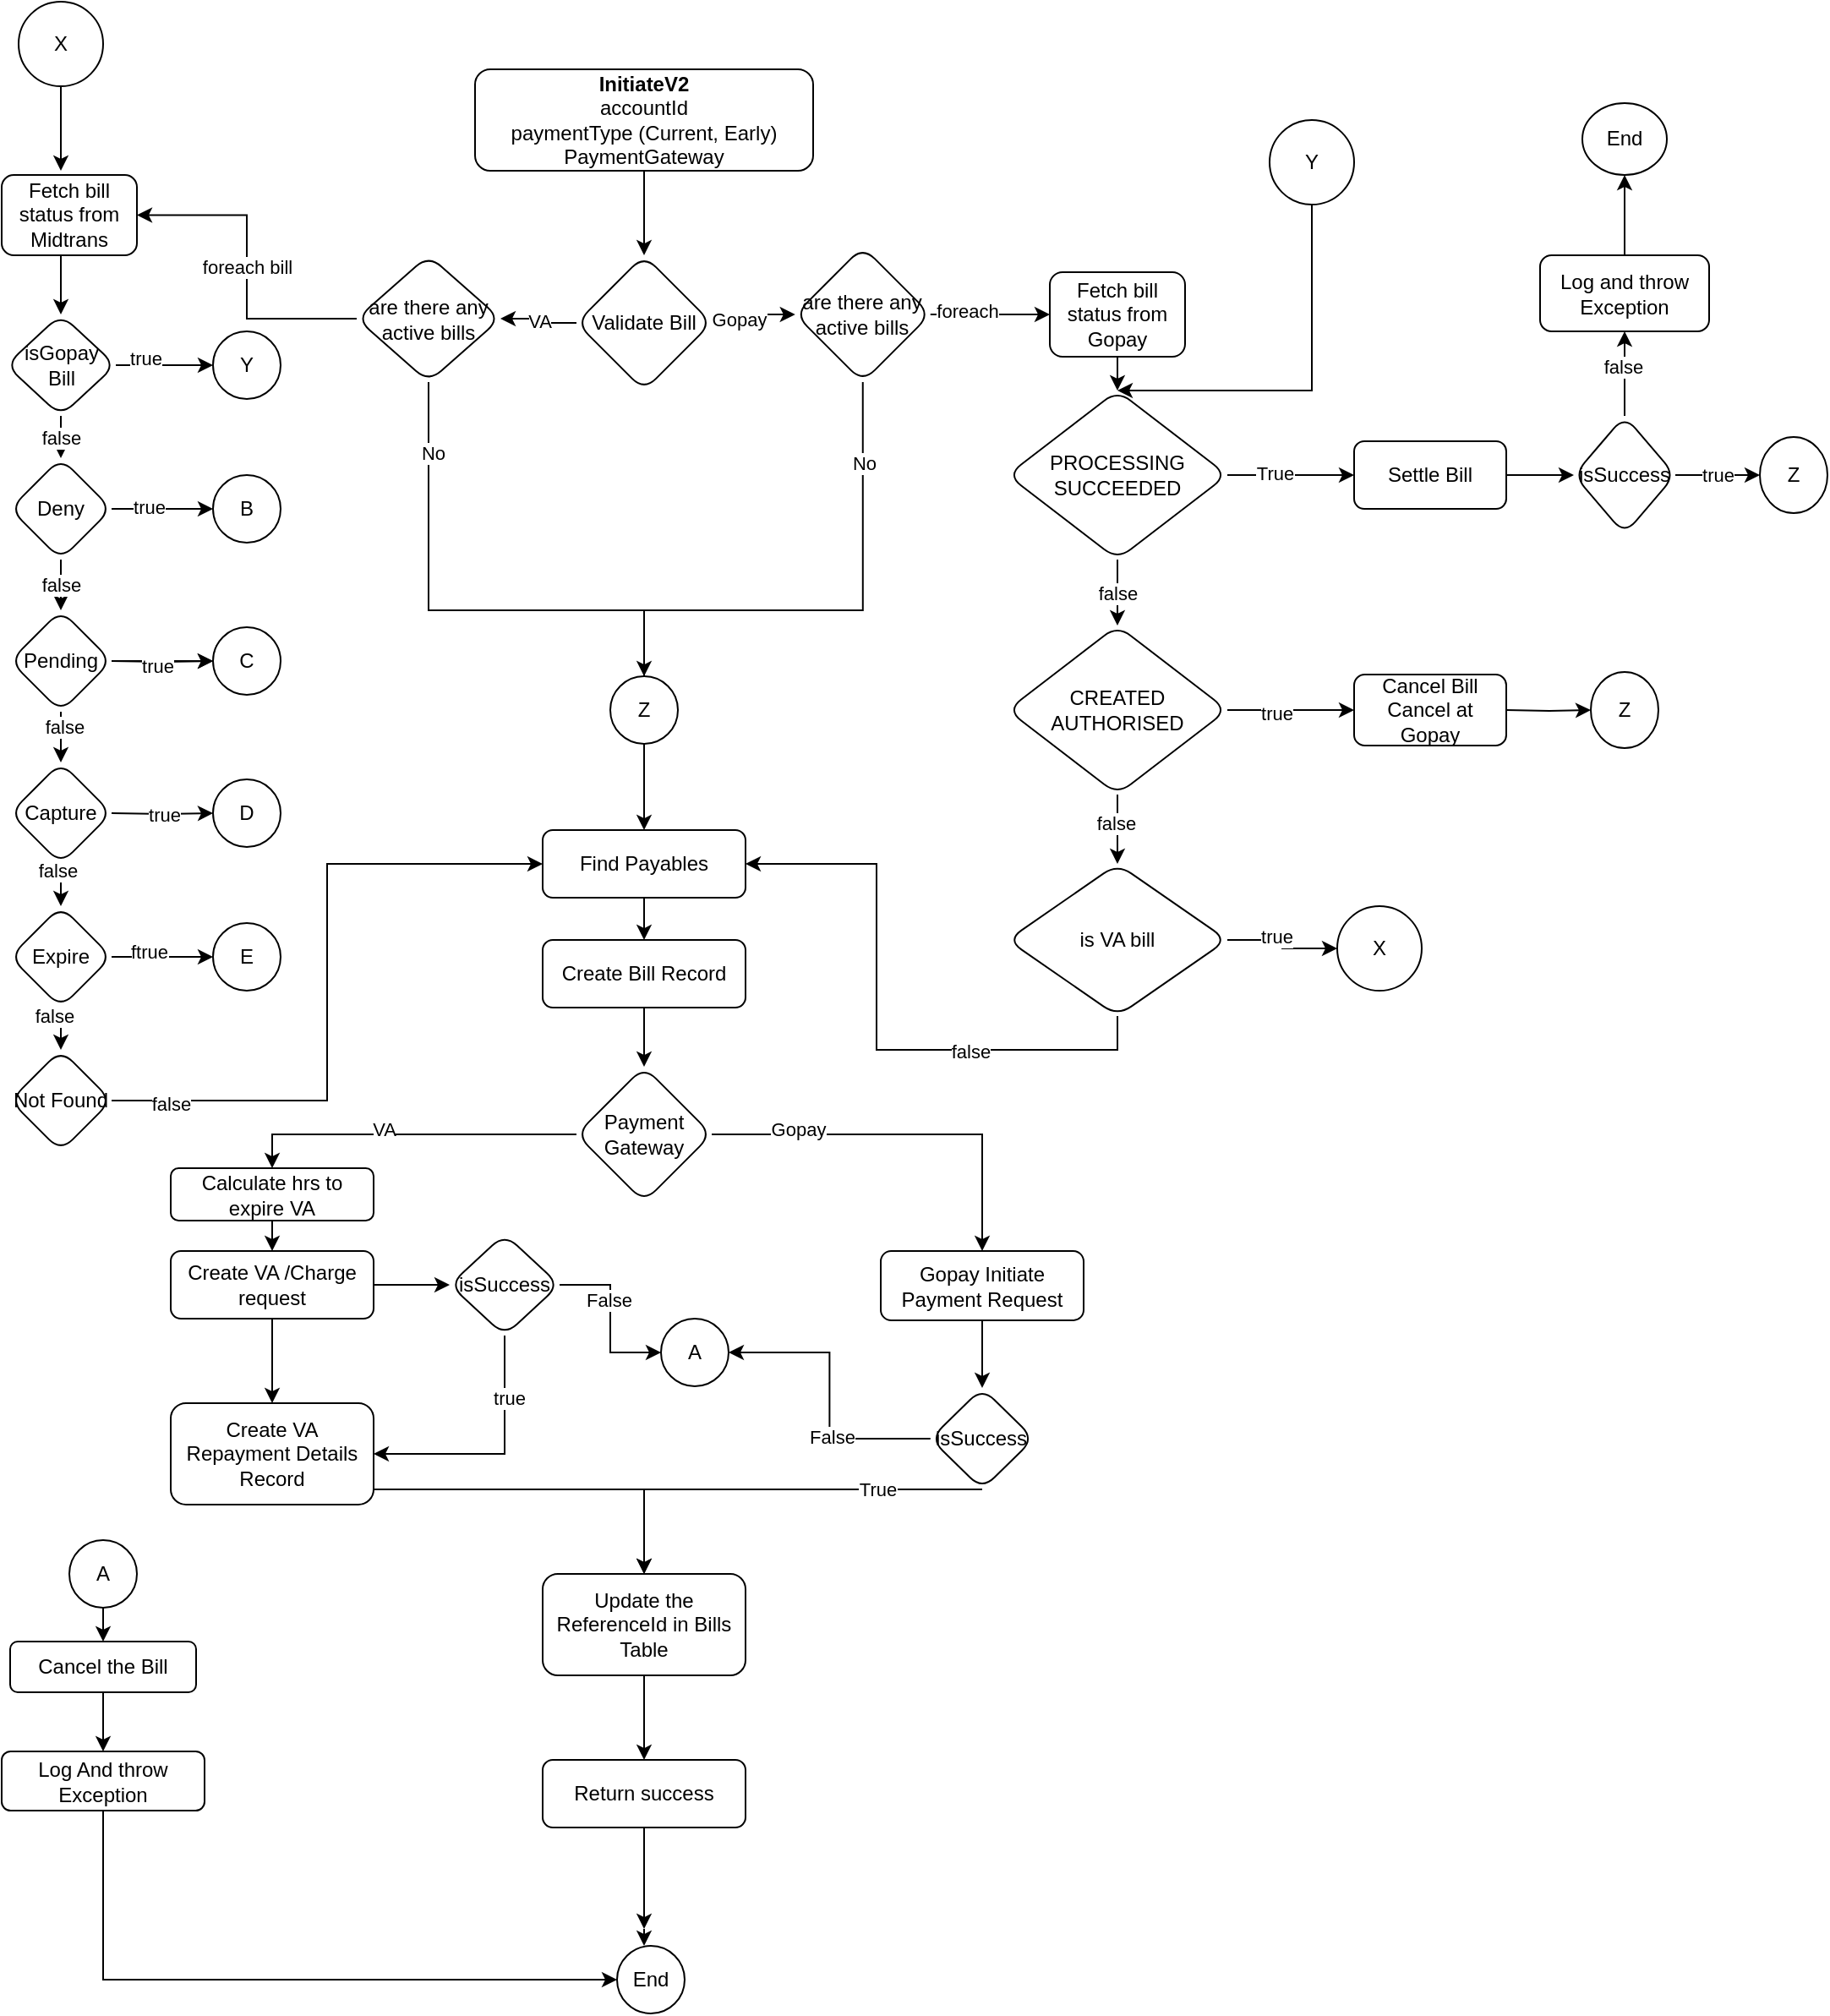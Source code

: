 <mxfile version="13.7.3" type="github">
  <diagram id="C5RBs43oDa-KdzZeNtuy" name="Page-1">
    <mxGraphModel dx="1298" dy="669" grid="1" gridSize="10" guides="1" tooltips="1" connect="1" arrows="1" fold="1" page="1" pageScale="1" pageWidth="827" pageHeight="1169" math="0" shadow="0">
      <root>
        <mxCell id="WIyWlLk6GJQsqaUBKTNV-0" />
        <mxCell id="WIyWlLk6GJQsqaUBKTNV-1" parent="WIyWlLk6GJQsqaUBKTNV-0" />
        <mxCell id="QeTMNxzh0xOTBO19bwK3-41" value="" style="edgeStyle=orthogonalEdgeStyle;rounded=0;orthogonalLoop=1;jettySize=auto;html=1;" edge="1" parent="WIyWlLk6GJQsqaUBKTNV-1" source="WIyWlLk6GJQsqaUBKTNV-3" target="QeTMNxzh0xOTBO19bwK3-40">
          <mxGeometry relative="1" as="geometry" />
        </mxCell>
        <mxCell id="WIyWlLk6GJQsqaUBKTNV-3" value="&lt;b&gt;InitiateV2&lt;/b&gt;&lt;br&gt;accountId&lt;br&gt;paymentType (Current, Early)&lt;br&gt;PaymentGateway" style="rounded=1;whiteSpace=wrap;html=1;fontSize=12;glass=0;strokeWidth=1;shadow=0;" parent="WIyWlLk6GJQsqaUBKTNV-1" vertex="1">
          <mxGeometry x="330" y="60" width="200" height="60" as="geometry" />
        </mxCell>
        <mxCell id="QeTMNxzh0xOTBO19bwK3-6" value="" style="edgeStyle=orthogonalEdgeStyle;rounded=0;orthogonalLoop=1;jettySize=auto;html=1;" edge="1" parent="WIyWlLk6GJQsqaUBKTNV-1" source="WIyWlLk6GJQsqaUBKTNV-11" target="QeTMNxzh0xOTBO19bwK3-5">
          <mxGeometry relative="1" as="geometry" />
        </mxCell>
        <mxCell id="WIyWlLk6GJQsqaUBKTNV-11" value="Find Payables" style="rounded=1;whiteSpace=wrap;html=1;fontSize=12;glass=0;strokeWidth=1;shadow=0;" parent="WIyWlLk6GJQsqaUBKTNV-1" vertex="1">
          <mxGeometry x="370" y="510" width="120" height="40" as="geometry" />
        </mxCell>
        <mxCell id="QeTMNxzh0xOTBO19bwK3-53" value="" style="edgeStyle=orthogonalEdgeStyle;rounded=0;orthogonalLoop=1;jettySize=auto;html=1;" edge="1" parent="WIyWlLk6GJQsqaUBKTNV-1" source="QeTMNxzh0xOTBO19bwK3-5" target="QeTMNxzh0xOTBO19bwK3-52">
          <mxGeometry relative="1" as="geometry" />
        </mxCell>
        <mxCell id="QeTMNxzh0xOTBO19bwK3-5" value="Create Bill Record" style="whiteSpace=wrap;html=1;rounded=1;shadow=0;strokeWidth=1;glass=0;" vertex="1" parent="WIyWlLk6GJQsqaUBKTNV-1">
          <mxGeometry x="370" y="575" width="120" height="40" as="geometry" />
        </mxCell>
        <mxCell id="QeTMNxzh0xOTBO19bwK3-51" style="edgeStyle=orthogonalEdgeStyle;rounded=0;orthogonalLoop=1;jettySize=auto;html=1;exitX=0.5;exitY=1;exitDx=0;exitDy=0;entryX=0.5;entryY=0;entryDx=0;entryDy=0;" edge="1" parent="WIyWlLk6GJQsqaUBKTNV-1" source="QeTMNxzh0xOTBO19bwK3-11" target="WIyWlLk6GJQsqaUBKTNV-11" treatAsSingle="0">
          <mxGeometry relative="1" as="geometry">
            <Array as="points">
              <mxPoint x="559" y="380" />
              <mxPoint x="430" y="380" />
            </Array>
          </mxGeometry>
        </mxCell>
        <mxCell id="QeTMNxzh0xOTBO19bwK3-141" value="No" style="edgeLabel;html=1;align=center;verticalAlign=middle;resizable=0;points=[];" vertex="1" connectable="0" parent="QeTMNxzh0xOTBO19bwK3-51">
          <mxGeometry x="-0.759" relative="1" as="geometry">
            <mxPoint as="offset" />
          </mxGeometry>
        </mxCell>
        <mxCell id="QeTMNxzh0xOTBO19bwK3-144" style="edgeStyle=orthogonalEdgeStyle;rounded=0;orthogonalLoop=1;jettySize=auto;html=1;exitX=1;exitY=0.5;exitDx=0;exitDy=0;entryX=0;entryY=0.5;entryDx=0;entryDy=0;" edge="1" parent="WIyWlLk6GJQsqaUBKTNV-1" source="QeTMNxzh0xOTBO19bwK3-11" target="QeTMNxzh0xOTBO19bwK3-142" treatAsSingle="0">
          <mxGeometry relative="1" as="geometry" />
        </mxCell>
        <mxCell id="QeTMNxzh0xOTBO19bwK3-187" value="foreach" style="edgeLabel;html=1;align=center;verticalAlign=middle;resizable=0;points=[];" vertex="1" connectable="0" parent="QeTMNxzh0xOTBO19bwK3-144">
          <mxGeometry x="-0.388" y="2" relative="1" as="geometry">
            <mxPoint as="offset" />
          </mxGeometry>
        </mxCell>
        <mxCell id="QeTMNxzh0xOTBO19bwK3-11" value="are there any active bills" style="rhombus;whiteSpace=wrap;html=1;rounded=1;shadow=0;strokeWidth=1;glass=0;" vertex="1" parent="WIyWlLk6GJQsqaUBKTNV-1">
          <mxGeometry x="519.38" y="165" width="80" height="80" as="geometry" />
        </mxCell>
        <mxCell id="QeTMNxzh0xOTBO19bwK3-19" value="" style="edgeStyle=orthogonalEdgeStyle;rounded=0;orthogonalLoop=1;jettySize=auto;html=1;" edge="1" parent="WIyWlLk6GJQsqaUBKTNV-1" source="QeTMNxzh0xOTBO19bwK3-16" target="QeTMNxzh0xOTBO19bwK3-18">
          <mxGeometry relative="1" as="geometry" />
        </mxCell>
        <mxCell id="QeTMNxzh0xOTBO19bwK3-29" value="" style="edgeStyle=orthogonalEdgeStyle;rounded=0;orthogonalLoop=1;jettySize=auto;html=1;" edge="1" parent="WIyWlLk6GJQsqaUBKTNV-1" source="QeTMNxzh0xOTBO19bwK3-16" target="QeTMNxzh0xOTBO19bwK3-28">
          <mxGeometry relative="1" as="geometry" />
        </mxCell>
        <mxCell id="QeTMNxzh0xOTBO19bwK3-16" value="Create VA /Charge request" style="whiteSpace=wrap;html=1;rounded=1;shadow=0;strokeWidth=1;glass=0;" vertex="1" parent="WIyWlLk6GJQsqaUBKTNV-1">
          <mxGeometry x="150" y="759" width="120" height="40" as="geometry" />
        </mxCell>
        <mxCell id="QeTMNxzh0xOTBO19bwK3-64" style="edgeStyle=orthogonalEdgeStyle;rounded=0;orthogonalLoop=1;jettySize=auto;html=1;exitX=1;exitY=0.75;exitDx=0;exitDy=0;entryX=0.5;entryY=0;entryDx=0;entryDy=0;" edge="1" parent="WIyWlLk6GJQsqaUBKTNV-1" source="QeTMNxzh0xOTBO19bwK3-18" target="QeTMNxzh0xOTBO19bwK3-20">
          <mxGeometry relative="1" as="geometry">
            <Array as="points">
              <mxPoint x="270" y="900" />
              <mxPoint x="430" y="900" />
            </Array>
          </mxGeometry>
        </mxCell>
        <mxCell id="QeTMNxzh0xOTBO19bwK3-18" value="Create VA Repayment Details Record" style="whiteSpace=wrap;html=1;rounded=1;shadow=0;strokeWidth=1;glass=0;" vertex="1" parent="WIyWlLk6GJQsqaUBKTNV-1">
          <mxGeometry x="150" y="849" width="120" height="60" as="geometry" />
        </mxCell>
        <mxCell id="QeTMNxzh0xOTBO19bwK3-23" value="" style="edgeStyle=orthogonalEdgeStyle;rounded=0;orthogonalLoop=1;jettySize=auto;html=1;" edge="1" parent="WIyWlLk6GJQsqaUBKTNV-1" source="QeTMNxzh0xOTBO19bwK3-20" target="QeTMNxzh0xOTBO19bwK3-22">
          <mxGeometry relative="1" as="geometry" />
        </mxCell>
        <mxCell id="QeTMNxzh0xOTBO19bwK3-20" value="Update the &lt;br&gt;ReferenceId in Bills Table" style="whiteSpace=wrap;html=1;rounded=1;shadow=0;strokeWidth=1;glass=0;" vertex="1" parent="WIyWlLk6GJQsqaUBKTNV-1">
          <mxGeometry x="370" y="950" width="120" height="60" as="geometry" />
        </mxCell>
        <mxCell id="QeTMNxzh0xOTBO19bwK3-27" value="" style="edgeStyle=orthogonalEdgeStyle;rounded=0;orthogonalLoop=1;jettySize=auto;html=1;" edge="1" parent="WIyWlLk6GJQsqaUBKTNV-1" source="QeTMNxzh0xOTBO19bwK3-22">
          <mxGeometry relative="1" as="geometry">
            <mxPoint x="430" y="1160" as="targetPoint" />
          </mxGeometry>
        </mxCell>
        <mxCell id="QeTMNxzh0xOTBO19bwK3-22" value="Return success" style="whiteSpace=wrap;html=1;rounded=1;shadow=0;strokeWidth=1;glass=0;" vertex="1" parent="WIyWlLk6GJQsqaUBKTNV-1">
          <mxGeometry x="370" y="1060" width="120" height="40" as="geometry" />
        </mxCell>
        <mxCell id="QeTMNxzh0xOTBO19bwK3-37" style="edgeStyle=orthogonalEdgeStyle;rounded=0;orthogonalLoop=1;jettySize=auto;html=1;exitX=0.5;exitY=0;exitDx=0;exitDy=0;" edge="1" parent="WIyWlLk6GJQsqaUBKTNV-1">
          <mxGeometry relative="1" as="geometry">
            <mxPoint x="430" y="1170" as="targetPoint" />
            <mxPoint x="430" y="1160" as="sourcePoint" />
          </mxGeometry>
        </mxCell>
        <mxCell id="QeTMNxzh0xOTBO19bwK3-26" value="End" style="ellipse;whiteSpace=wrap;html=1;rounded=1;shadow=0;strokeWidth=1;glass=0;" vertex="1" parent="WIyWlLk6GJQsqaUBKTNV-1">
          <mxGeometry x="414" y="1170" width="40" height="40" as="geometry" />
        </mxCell>
        <mxCell id="QeTMNxzh0xOTBO19bwK3-31" style="edgeStyle=orthogonalEdgeStyle;rounded=0;orthogonalLoop=1;jettySize=auto;html=1;exitX=0.5;exitY=1;exitDx=0;exitDy=0;entryX=1;entryY=0.5;entryDx=0;entryDy=0;" edge="1" parent="WIyWlLk6GJQsqaUBKTNV-1" source="QeTMNxzh0xOTBO19bwK3-28" target="QeTMNxzh0xOTBO19bwK3-18" treatAsSingle="0">
          <mxGeometry relative="1" as="geometry" />
        </mxCell>
        <mxCell id="QeTMNxzh0xOTBO19bwK3-32" value="true" style="edgeLabel;html=1;align=center;verticalAlign=middle;resizable=0;points=[];" vertex="1" connectable="0" parent="QeTMNxzh0xOTBO19bwK3-31">
          <mxGeometry x="-0.498" y="2" relative="1" as="geometry">
            <mxPoint as="offset" />
          </mxGeometry>
        </mxCell>
        <mxCell id="QeTMNxzh0xOTBO19bwK3-65" style="edgeStyle=orthogonalEdgeStyle;rounded=0;orthogonalLoop=1;jettySize=auto;html=1;exitX=1;exitY=0.5;exitDx=0;exitDy=0;entryX=0;entryY=0.5;entryDx=0;entryDy=0;" edge="1" parent="WIyWlLk6GJQsqaUBKTNV-1" source="QeTMNxzh0xOTBO19bwK3-28" target="QeTMNxzh0xOTBO19bwK3-82" treatAsSingle="0">
          <mxGeometry relative="1" as="geometry">
            <mxPoint x="416.96" y="799" as="targetPoint" />
          </mxGeometry>
        </mxCell>
        <mxCell id="QeTMNxzh0xOTBO19bwK3-76" value="False" style="edgeLabel;html=1;align=center;verticalAlign=middle;resizable=0;points=[];" vertex="1" connectable="0" parent="QeTMNxzh0xOTBO19bwK3-65">
          <mxGeometry x="-0.228" y="-1" relative="1" as="geometry">
            <mxPoint as="offset" />
          </mxGeometry>
        </mxCell>
        <mxCell id="QeTMNxzh0xOTBO19bwK3-28" value="isSuccess" style="rhombus;whiteSpace=wrap;html=1;rounded=1;shadow=0;strokeWidth=1;glass=0;" vertex="1" parent="WIyWlLk6GJQsqaUBKTNV-1">
          <mxGeometry x="315" y="749" width="65" height="60" as="geometry" />
        </mxCell>
        <mxCell id="QeTMNxzh0xOTBO19bwK3-44" value="" style="edgeStyle=orthogonalEdgeStyle;rounded=0;orthogonalLoop=1;jettySize=auto;html=1;" edge="1" parent="WIyWlLk6GJQsqaUBKTNV-1" source="QeTMNxzh0xOTBO19bwK3-40" target="QeTMNxzh0xOTBO19bwK3-11" treatAsSingle="0">
          <mxGeometry relative="1" as="geometry" />
        </mxCell>
        <mxCell id="QeTMNxzh0xOTBO19bwK3-59" value="Gopay" style="edgeLabel;html=1;align=center;verticalAlign=middle;resizable=0;points=[];" vertex="1" connectable="0" parent="QeTMNxzh0xOTBO19bwK3-44">
          <mxGeometry x="-0.418" y="2" relative="1" as="geometry">
            <mxPoint as="offset" />
          </mxGeometry>
        </mxCell>
        <mxCell id="QeTMNxzh0xOTBO19bwK3-48" value="" style="edgeStyle=orthogonalEdgeStyle;rounded=0;orthogonalLoop=1;jettySize=auto;html=1;" edge="1" parent="WIyWlLk6GJQsqaUBKTNV-1" source="QeTMNxzh0xOTBO19bwK3-40" target="QeTMNxzh0xOTBO19bwK3-47" treatAsSingle="0">
          <mxGeometry relative="1" as="geometry" />
        </mxCell>
        <mxCell id="QeTMNxzh0xOTBO19bwK3-58" value="VA" style="edgeLabel;html=1;align=center;verticalAlign=middle;resizable=0;points=[];" vertex="1" connectable="0" parent="QeTMNxzh0xOTBO19bwK3-48">
          <mxGeometry x="-0.082" y="-1" relative="1" as="geometry">
            <mxPoint as="offset" />
          </mxGeometry>
        </mxCell>
        <mxCell id="QeTMNxzh0xOTBO19bwK3-40" value="Validate Bill" style="rhombus;whiteSpace=wrap;html=1;rounded=1;shadow=0;strokeWidth=1;glass=0;" vertex="1" parent="WIyWlLk6GJQsqaUBKTNV-1">
          <mxGeometry x="390" y="170" width="80" height="80" as="geometry" />
        </mxCell>
        <mxCell id="QeTMNxzh0xOTBO19bwK3-95" value="foreach bill" style="edgeStyle=orthogonalEdgeStyle;rounded=0;orthogonalLoop=1;jettySize=auto;html=1;" edge="1" parent="WIyWlLk6GJQsqaUBKTNV-1" source="QeTMNxzh0xOTBO19bwK3-47" target="QeTMNxzh0xOTBO19bwK3-94">
          <mxGeometry relative="1" as="geometry" />
        </mxCell>
        <mxCell id="QeTMNxzh0xOTBO19bwK3-47" value="are there any active bills" style="rhombus;whiteSpace=wrap;html=1;rounded=1;shadow=0;strokeWidth=1;glass=0;" vertex="1" parent="WIyWlLk6GJQsqaUBKTNV-1">
          <mxGeometry x="260" y="170" width="85" height="75" as="geometry" />
        </mxCell>
        <mxCell id="QeTMNxzh0xOTBO19bwK3-62" value="" style="edgeStyle=orthogonalEdgeStyle;rounded=0;orthogonalLoop=1;jettySize=auto;html=1;" edge="1" parent="WIyWlLk6GJQsqaUBKTNV-1" source="QeTMNxzh0xOTBO19bwK3-52" target="QeTMNxzh0xOTBO19bwK3-61" treatAsSingle="0">
          <mxGeometry relative="1" as="geometry" />
        </mxCell>
        <mxCell id="QeTMNxzh0xOTBO19bwK3-63" value="Gopay" style="edgeLabel;html=1;align=center;verticalAlign=middle;resizable=0;points=[];" vertex="1" connectable="0" parent="QeTMNxzh0xOTBO19bwK3-62">
          <mxGeometry x="-0.555" y="3" relative="1" as="geometry">
            <mxPoint as="offset" />
          </mxGeometry>
        </mxCell>
        <mxCell id="QeTMNxzh0xOTBO19bwK3-190" style="edgeStyle=orthogonalEdgeStyle;rounded=0;orthogonalLoop=1;jettySize=auto;html=1;exitX=0;exitY=0.5;exitDx=0;exitDy=0;entryX=0.5;entryY=0;entryDx=0;entryDy=0;" edge="1" parent="WIyWlLk6GJQsqaUBKTNV-1" source="QeTMNxzh0xOTBO19bwK3-52" target="QeTMNxzh0xOTBO19bwK3-188" treatAsSingle="0">
          <mxGeometry relative="1" as="geometry" />
        </mxCell>
        <mxCell id="QeTMNxzh0xOTBO19bwK3-192" value="VA" style="edgeLabel;html=1;align=center;verticalAlign=middle;resizable=0;points=[];" vertex="1" connectable="0" parent="QeTMNxzh0xOTBO19bwK3-190">
          <mxGeometry x="0.147" y="-3" relative="1" as="geometry">
            <mxPoint as="offset" />
          </mxGeometry>
        </mxCell>
        <mxCell id="QeTMNxzh0xOTBO19bwK3-52" value="Payment&lt;br&gt;Gateway" style="rhombus;whiteSpace=wrap;html=1;rounded=1;shadow=0;strokeWidth=1;glass=0;" vertex="1" parent="WIyWlLk6GJQsqaUBKTNV-1">
          <mxGeometry x="390" y="650" width="80" height="80" as="geometry" />
        </mxCell>
        <mxCell id="QeTMNxzh0xOTBO19bwK3-71" style="edgeStyle=orthogonalEdgeStyle;rounded=0;orthogonalLoop=1;jettySize=auto;html=1;exitX=0.5;exitY=1;exitDx=0;exitDy=0;entryX=0.5;entryY=0;entryDx=0;entryDy=0;" edge="1" parent="WIyWlLk6GJQsqaUBKTNV-1" source="QeTMNxzh0xOTBO19bwK3-61" target="QeTMNxzh0xOTBO19bwK3-69">
          <mxGeometry relative="1" as="geometry" />
        </mxCell>
        <mxCell id="QeTMNxzh0xOTBO19bwK3-61" value="Gopay Initiate Payment Request" style="whiteSpace=wrap;html=1;rounded=1;shadow=0;strokeWidth=1;glass=0;" vertex="1" parent="WIyWlLk6GJQsqaUBKTNV-1">
          <mxGeometry x="570" y="759" width="120" height="41" as="geometry" />
        </mxCell>
        <mxCell id="QeTMNxzh0xOTBO19bwK3-72" style="edgeStyle=orthogonalEdgeStyle;rounded=0;orthogonalLoop=1;jettySize=auto;html=1;entryX=1;entryY=0.5;entryDx=0;entryDy=0;" edge="1" parent="WIyWlLk6GJQsqaUBKTNV-1" source="QeTMNxzh0xOTBO19bwK3-69" target="QeTMNxzh0xOTBO19bwK3-82" treatAsSingle="0">
          <mxGeometry relative="1" as="geometry">
            <mxPoint x="470" y="840" as="targetPoint" />
          </mxGeometry>
        </mxCell>
        <mxCell id="QeTMNxzh0xOTBO19bwK3-73" value="False" style="edgeLabel;html=1;align=center;verticalAlign=middle;resizable=0;points=[];" vertex="1" connectable="0" parent="QeTMNxzh0xOTBO19bwK3-72">
          <mxGeometry x="-0.305" y="-1" relative="1" as="geometry">
            <mxPoint as="offset" />
          </mxGeometry>
        </mxCell>
        <mxCell id="QeTMNxzh0xOTBO19bwK3-77" style="edgeStyle=orthogonalEdgeStyle;rounded=0;orthogonalLoop=1;jettySize=auto;html=1;exitX=0.5;exitY=1;exitDx=0;exitDy=0;entryX=0.5;entryY=0;entryDx=0;entryDy=0;" edge="1" parent="WIyWlLk6GJQsqaUBKTNV-1" source="QeTMNxzh0xOTBO19bwK3-69" target="QeTMNxzh0xOTBO19bwK3-20" treatAsSingle="0">
          <mxGeometry relative="1" as="geometry">
            <Array as="points">
              <mxPoint x="430" y="900" />
            </Array>
          </mxGeometry>
        </mxCell>
        <mxCell id="QeTMNxzh0xOTBO19bwK3-79" value="True" style="edgeLabel;html=1;align=center;verticalAlign=middle;resizable=0;points=[];" vertex="1" connectable="0" parent="QeTMNxzh0xOTBO19bwK3-77">
          <mxGeometry x="-0.505" relative="1" as="geometry">
            <mxPoint as="offset" />
          </mxGeometry>
        </mxCell>
        <mxCell id="QeTMNxzh0xOTBO19bwK3-69" value="isSuccess" style="rhombus;whiteSpace=wrap;html=1;rounded=1;shadow=0;strokeWidth=1;glass=0;" vertex="1" parent="WIyWlLk6GJQsqaUBKTNV-1">
          <mxGeometry x="599.38" y="840" width="61.25" height="60" as="geometry" />
        </mxCell>
        <mxCell id="QeTMNxzh0xOTBO19bwK3-82" value="A" style="ellipse;whiteSpace=wrap;html=1;aspect=fixed;" vertex="1" parent="WIyWlLk6GJQsqaUBKTNV-1">
          <mxGeometry x="440" y="799" width="40" height="40" as="geometry" />
        </mxCell>
        <mxCell id="QeTMNxzh0xOTBO19bwK3-91" style="edgeStyle=orthogonalEdgeStyle;rounded=0;orthogonalLoop=1;jettySize=auto;html=1;exitX=0.5;exitY=1;exitDx=0;exitDy=0;entryX=0.5;entryY=0;entryDx=0;entryDy=0;" edge="1" parent="WIyWlLk6GJQsqaUBKTNV-1" source="QeTMNxzh0xOTBO19bwK3-83" target="QeTMNxzh0xOTBO19bwK3-86">
          <mxGeometry relative="1" as="geometry" />
        </mxCell>
        <mxCell id="QeTMNxzh0xOTBO19bwK3-83" value="A" style="ellipse;whiteSpace=wrap;html=1;aspect=fixed;" vertex="1" parent="WIyWlLk6GJQsqaUBKTNV-1">
          <mxGeometry x="90" y="930" width="40" height="40" as="geometry" />
        </mxCell>
        <mxCell id="QeTMNxzh0xOTBO19bwK3-88" value="" style="edgeStyle=orthogonalEdgeStyle;rounded=0;orthogonalLoop=1;jettySize=auto;html=1;" edge="1" parent="WIyWlLk6GJQsqaUBKTNV-1" source="QeTMNxzh0xOTBO19bwK3-86" target="QeTMNxzh0xOTBO19bwK3-87">
          <mxGeometry relative="1" as="geometry" />
        </mxCell>
        <mxCell id="QeTMNxzh0xOTBO19bwK3-86" value="Cancel the Bill" style="rounded=1;whiteSpace=wrap;html=1;" vertex="1" parent="WIyWlLk6GJQsqaUBKTNV-1">
          <mxGeometry x="55" y="990" width="110" height="30" as="geometry" />
        </mxCell>
        <mxCell id="QeTMNxzh0xOTBO19bwK3-90" style="edgeStyle=orthogonalEdgeStyle;rounded=0;orthogonalLoop=1;jettySize=auto;html=1;exitX=0.5;exitY=1;exitDx=0;exitDy=0;entryX=0;entryY=0.5;entryDx=0;entryDy=0;" edge="1" parent="WIyWlLk6GJQsqaUBKTNV-1" source="QeTMNxzh0xOTBO19bwK3-87" target="QeTMNxzh0xOTBO19bwK3-26">
          <mxGeometry relative="1" as="geometry" />
        </mxCell>
        <mxCell id="QeTMNxzh0xOTBO19bwK3-87" value="Log And throw Exception" style="whiteSpace=wrap;html=1;rounded=1;" vertex="1" parent="WIyWlLk6GJQsqaUBKTNV-1">
          <mxGeometry x="50" y="1055" width="120" height="35" as="geometry" />
        </mxCell>
        <mxCell id="QeTMNxzh0xOTBO19bwK3-195" style="edgeStyle=orthogonalEdgeStyle;rounded=0;orthogonalLoop=1;jettySize=auto;html=1;exitX=0.5;exitY=1;exitDx=0;exitDy=0;entryX=0.5;entryY=0;entryDx=0;entryDy=0;" edge="1" parent="WIyWlLk6GJQsqaUBKTNV-1" source="QeTMNxzh0xOTBO19bwK3-94" target="QeTMNxzh0xOTBO19bwK3-193">
          <mxGeometry relative="1" as="geometry" />
        </mxCell>
        <mxCell id="QeTMNxzh0xOTBO19bwK3-94" value="Fetch bill status from Midtrans" style="whiteSpace=wrap;html=1;rounded=1;shadow=0;strokeWidth=1;glass=0;" vertex="1" parent="WIyWlLk6GJQsqaUBKTNV-1">
          <mxGeometry x="50" y="122.5" width="80" height="47.5" as="geometry" />
        </mxCell>
        <mxCell id="QeTMNxzh0xOTBO19bwK3-99" value="false" style="edgeStyle=orthogonalEdgeStyle;rounded=0;orthogonalLoop=1;jettySize=auto;html=1;" edge="1" parent="WIyWlLk6GJQsqaUBKTNV-1" source="QeTMNxzh0xOTBO19bwK3-96" target="QeTMNxzh0xOTBO19bwK3-98">
          <mxGeometry relative="1" as="geometry" />
        </mxCell>
        <mxCell id="QeTMNxzh0xOTBO19bwK3-106" value="" style="edgeStyle=orthogonalEdgeStyle;rounded=0;orthogonalLoop=1;jettySize=auto;html=1;" edge="1" parent="WIyWlLk6GJQsqaUBKTNV-1" source="QeTMNxzh0xOTBO19bwK3-96" target="QeTMNxzh0xOTBO19bwK3-105" treatAsSingle="0">
          <mxGeometry relative="1" as="geometry" />
        </mxCell>
        <mxCell id="QeTMNxzh0xOTBO19bwK3-113" value="true" style="edgeLabel;html=1;align=center;verticalAlign=middle;resizable=0;points=[];" vertex="1" connectable="0" parent="QeTMNxzh0xOTBO19bwK3-106">
          <mxGeometry x="-0.267" y="1" relative="1" as="geometry">
            <mxPoint as="offset" />
          </mxGeometry>
        </mxCell>
        <mxCell id="QeTMNxzh0xOTBO19bwK3-96" value="Deny" style="rhombus;whiteSpace=wrap;html=1;rounded=1;shadow=0;strokeWidth=1;glass=0;" vertex="1" parent="WIyWlLk6GJQsqaUBKTNV-1">
          <mxGeometry x="55" y="290" width="60" height="60" as="geometry" />
        </mxCell>
        <mxCell id="QeTMNxzh0xOTBO19bwK3-101" value="" style="edgeStyle=orthogonalEdgeStyle;rounded=0;orthogonalLoop=1;jettySize=auto;html=1;" edge="1" parent="WIyWlLk6GJQsqaUBKTNV-1" source="QeTMNxzh0xOTBO19bwK3-98" target="QeTMNxzh0xOTBO19bwK3-100" treatAsSingle="0">
          <mxGeometry relative="1" as="geometry" />
        </mxCell>
        <mxCell id="QeTMNxzh0xOTBO19bwK3-103" value="false" style="edgeLabel;html=1;align=center;verticalAlign=middle;resizable=0;points=[];" vertex="1" connectable="0" parent="QeTMNxzh0xOTBO19bwK3-101">
          <mxGeometry x="0.2" y="-2" relative="1" as="geometry">
            <mxPoint x="4" y="-1" as="offset" />
          </mxGeometry>
        </mxCell>
        <mxCell id="QeTMNxzh0xOTBO19bwK3-122" value="" style="edgeStyle=orthogonalEdgeStyle;rounded=0;orthogonalLoop=1;jettySize=auto;html=1;" edge="1" parent="WIyWlLk6GJQsqaUBKTNV-1" source="QeTMNxzh0xOTBO19bwK3-98" target="QeTMNxzh0xOTBO19bwK3-111">
          <mxGeometry relative="1" as="geometry" />
        </mxCell>
        <mxCell id="QeTMNxzh0xOTBO19bwK3-98" value="Pending" style="rhombus;whiteSpace=wrap;html=1;rounded=1;shadow=0;strokeWidth=1;glass=0;" vertex="1" parent="WIyWlLk6GJQsqaUBKTNV-1">
          <mxGeometry x="55" y="380" width="60" height="60" as="geometry" />
        </mxCell>
        <mxCell id="QeTMNxzh0xOTBO19bwK3-118" value="" style="edgeStyle=orthogonalEdgeStyle;rounded=0;orthogonalLoop=1;jettySize=auto;html=1;" edge="1" parent="WIyWlLk6GJQsqaUBKTNV-1" source="QeTMNxzh0xOTBO19bwK3-100" target="QeTMNxzh0xOTBO19bwK3-117" treatAsSingle="0">
          <mxGeometry relative="1" as="geometry" />
        </mxCell>
        <mxCell id="QeTMNxzh0xOTBO19bwK3-129" value="false" style="edgeLabel;html=1;align=center;verticalAlign=middle;resizable=0;points=[];" vertex="1" connectable="0" parent="QeTMNxzh0xOTBO19bwK3-118">
          <mxGeometry x="0.273" y="2" relative="1" as="geometry">
            <mxPoint x="-4" y="-1" as="offset" />
          </mxGeometry>
        </mxCell>
        <mxCell id="QeTMNxzh0xOTBO19bwK3-100" value="Capture" style="rhombus;whiteSpace=wrap;html=1;rounded=1;shadow=0;strokeWidth=1;glass=0;" vertex="1" parent="WIyWlLk6GJQsqaUBKTNV-1">
          <mxGeometry x="55" y="470" width="60" height="60" as="geometry" />
        </mxCell>
        <mxCell id="QeTMNxzh0xOTBO19bwK3-105" value="B" style="ellipse;whiteSpace=wrap;html=1;rounded=1;shadow=0;strokeWidth=1;glass=0;" vertex="1" parent="WIyWlLk6GJQsqaUBKTNV-1">
          <mxGeometry x="175" y="300" width="40" height="40" as="geometry" />
        </mxCell>
        <mxCell id="QeTMNxzh0xOTBO19bwK3-110" value="" style="edgeStyle=orthogonalEdgeStyle;rounded=0;orthogonalLoop=1;jettySize=auto;html=1;" edge="1" parent="WIyWlLk6GJQsqaUBKTNV-1" target="QeTMNxzh0xOTBO19bwK3-111" treatAsSingle="0">
          <mxGeometry relative="1" as="geometry">
            <mxPoint x="115" y="410" as="sourcePoint" />
          </mxGeometry>
        </mxCell>
        <mxCell id="QeTMNxzh0xOTBO19bwK3-114" value="true" style="edgeLabel;html=1;align=center;verticalAlign=middle;resizable=0;points=[];" vertex="1" connectable="0" parent="QeTMNxzh0xOTBO19bwK3-110">
          <mxGeometry x="-0.1" y="-2" relative="1" as="geometry">
            <mxPoint as="offset" />
          </mxGeometry>
        </mxCell>
        <mxCell id="QeTMNxzh0xOTBO19bwK3-111" value="C" style="ellipse;whiteSpace=wrap;html=1;rounded=1;shadow=0;strokeWidth=1;glass=0;" vertex="1" parent="WIyWlLk6GJQsqaUBKTNV-1">
          <mxGeometry x="175" y="390" width="40" height="40" as="geometry" />
        </mxCell>
        <mxCell id="QeTMNxzh0xOTBO19bwK3-126" style="edgeStyle=orthogonalEdgeStyle;rounded=0;orthogonalLoop=1;jettySize=auto;html=1;exitX=1;exitY=0.5;exitDx=0;exitDy=0;entryX=0;entryY=0.5;entryDx=0;entryDy=0;" edge="1" parent="WIyWlLk6GJQsqaUBKTNV-1" source="QeTMNxzh0xOTBO19bwK3-117" target="QeTMNxzh0xOTBO19bwK3-121" treatAsSingle="0">
          <mxGeometry relative="1" as="geometry" />
        </mxCell>
        <mxCell id="QeTMNxzh0xOTBO19bwK3-128" value="ftrue" style="edgeLabel;html=1;align=center;verticalAlign=middle;resizable=0;points=[];" vertex="1" connectable="0" parent="QeTMNxzh0xOTBO19bwK3-126">
          <mxGeometry x="-0.267" y="3" relative="1" as="geometry">
            <mxPoint as="offset" />
          </mxGeometry>
        </mxCell>
        <mxCell id="QeTMNxzh0xOTBO19bwK3-136" value="" style="edgeStyle=orthogonalEdgeStyle;rounded=0;orthogonalLoop=1;jettySize=auto;html=1;" edge="1" parent="WIyWlLk6GJQsqaUBKTNV-1" source="QeTMNxzh0xOTBO19bwK3-117" target="QeTMNxzh0xOTBO19bwK3-135" treatAsSingle="0">
          <mxGeometry relative="1" as="geometry" />
        </mxCell>
        <mxCell id="QeTMNxzh0xOTBO19bwK3-137" value="false" style="edgeLabel;html=1;align=center;verticalAlign=middle;resizable=0;points=[];" vertex="1" connectable="0" parent="QeTMNxzh0xOTBO19bwK3-136">
          <mxGeometry x="0.273" y="-4" relative="1" as="geometry">
            <mxPoint as="offset" />
          </mxGeometry>
        </mxCell>
        <mxCell id="QeTMNxzh0xOTBO19bwK3-117" value="Expire" style="rhombus;whiteSpace=wrap;html=1;rounded=1;shadow=0;strokeWidth=1;glass=0;" vertex="1" parent="WIyWlLk6GJQsqaUBKTNV-1">
          <mxGeometry x="55" y="555" width="60" height="60" as="geometry" />
        </mxCell>
        <mxCell id="QeTMNxzh0xOTBO19bwK3-121" value="E" style="ellipse;whiteSpace=wrap;html=1;rounded=1;shadow=0;strokeWidth=1;glass=0;" vertex="1" parent="WIyWlLk6GJQsqaUBKTNV-1">
          <mxGeometry x="175" y="565" width="40" height="40" as="geometry" />
        </mxCell>
        <mxCell id="QeTMNxzh0xOTBO19bwK3-123" value="true" style="edgeStyle=orthogonalEdgeStyle;rounded=0;orthogonalLoop=1;jettySize=auto;html=1;" edge="1" parent="WIyWlLk6GJQsqaUBKTNV-1" target="QeTMNxzh0xOTBO19bwK3-124">
          <mxGeometry relative="1" as="geometry">
            <mxPoint x="115" y="500" as="sourcePoint" />
          </mxGeometry>
        </mxCell>
        <mxCell id="QeTMNxzh0xOTBO19bwK3-124" value="D" style="ellipse;whiteSpace=wrap;html=1;rounded=1;shadow=0;strokeWidth=1;glass=0;" vertex="1" parent="WIyWlLk6GJQsqaUBKTNV-1">
          <mxGeometry x="175" y="480" width="40" height="40" as="geometry" />
        </mxCell>
        <mxCell id="QeTMNxzh0xOTBO19bwK3-138" style="edgeStyle=orthogonalEdgeStyle;rounded=0;orthogonalLoop=1;jettySize=auto;html=1;entryX=0;entryY=0.5;entryDx=0;entryDy=0;" edge="1" parent="WIyWlLk6GJQsqaUBKTNV-1" source="QeTMNxzh0xOTBO19bwK3-135" target="WIyWlLk6GJQsqaUBKTNV-11">
          <mxGeometry relative="1" as="geometry" />
        </mxCell>
        <mxCell id="QeTMNxzh0xOTBO19bwK3-216" value="false" style="edgeLabel;html=1;align=center;verticalAlign=middle;resizable=0;points=[];" vertex="1" connectable="0" parent="QeTMNxzh0xOTBO19bwK3-138">
          <mxGeometry x="-0.823" y="-2" relative="1" as="geometry">
            <mxPoint as="offset" />
          </mxGeometry>
        </mxCell>
        <mxCell id="QeTMNxzh0xOTBO19bwK3-135" value="Not Found" style="rhombus;whiteSpace=wrap;html=1;rounded=1;shadow=0;strokeWidth=1;glass=0;" vertex="1" parent="WIyWlLk6GJQsqaUBKTNV-1">
          <mxGeometry x="55" y="640" width="60" height="60" as="geometry" />
        </mxCell>
        <mxCell id="QeTMNxzh0xOTBO19bwK3-160" style="edgeStyle=orthogonalEdgeStyle;rounded=0;orthogonalLoop=1;jettySize=auto;html=1;exitX=0.5;exitY=1;exitDx=0;exitDy=0;entryX=0.5;entryY=0;entryDx=0;entryDy=0;" edge="1" parent="WIyWlLk6GJQsqaUBKTNV-1" source="QeTMNxzh0xOTBO19bwK3-142" target="QeTMNxzh0xOTBO19bwK3-151">
          <mxGeometry relative="1" as="geometry" />
        </mxCell>
        <mxCell id="QeTMNxzh0xOTBO19bwK3-142" value="Fetch bill status from Gopay" style="whiteSpace=wrap;html=1;rounded=1;shadow=0;strokeWidth=1;glass=0;" vertex="1" parent="WIyWlLk6GJQsqaUBKTNV-1">
          <mxGeometry x="670" y="180" width="80" height="50" as="geometry" />
        </mxCell>
        <mxCell id="QeTMNxzh0xOTBO19bwK3-149" value="" style="edgeStyle=orthogonalEdgeStyle;rounded=0;orthogonalLoop=1;jettySize=auto;html=1;" edge="1" parent="WIyWlLk6GJQsqaUBKTNV-1" source="QeTMNxzh0xOTBO19bwK3-151" target="QeTMNxzh0xOTBO19bwK3-161" treatAsSingle="0">
          <mxGeometry relative="1" as="geometry">
            <mxPoint x="810" y="300" as="targetPoint" />
          </mxGeometry>
        </mxCell>
        <mxCell id="QeTMNxzh0xOTBO19bwK3-150" value="True" style="edgeLabel;html=1;align=center;verticalAlign=middle;resizable=0;points=[];" vertex="1" connectable="0" parent="QeTMNxzh0xOTBO19bwK3-149">
          <mxGeometry x="-0.267" y="1" relative="1" as="geometry">
            <mxPoint as="offset" />
          </mxGeometry>
        </mxCell>
        <mxCell id="QeTMNxzh0xOTBO19bwK3-178" value="false" style="edgeStyle=orthogonalEdgeStyle;rounded=0;orthogonalLoop=1;jettySize=auto;html=1;" edge="1" parent="WIyWlLk6GJQsqaUBKTNV-1" source="QeTMNxzh0xOTBO19bwK3-151" target="QeTMNxzh0xOTBO19bwK3-177">
          <mxGeometry relative="1" as="geometry" />
        </mxCell>
        <mxCell id="QeTMNxzh0xOTBO19bwK3-151" value="PROCESSING&lt;br&gt;SUCCEEDED" style="rhombus;whiteSpace=wrap;html=1;rounded=1;shadow=0;strokeWidth=1;glass=0;" vertex="1" parent="WIyWlLk6GJQsqaUBKTNV-1">
          <mxGeometry x="645" y="250" width="130" height="100" as="geometry" />
        </mxCell>
        <mxCell id="QeTMNxzh0xOTBO19bwK3-167" value="" style="edgeStyle=orthogonalEdgeStyle;rounded=0;orthogonalLoop=1;jettySize=auto;html=1;" edge="1" parent="WIyWlLk6GJQsqaUBKTNV-1" source="QeTMNxzh0xOTBO19bwK3-161" target="QeTMNxzh0xOTBO19bwK3-166">
          <mxGeometry relative="1" as="geometry" />
        </mxCell>
        <mxCell id="QeTMNxzh0xOTBO19bwK3-161" value="Settle Bill" style="rounded=1;whiteSpace=wrap;html=1;" vertex="1" parent="WIyWlLk6GJQsqaUBKTNV-1">
          <mxGeometry x="850" y="280" width="90" height="40" as="geometry" />
        </mxCell>
        <mxCell id="QeTMNxzh0xOTBO19bwK3-162" value="Z" style="ellipse;whiteSpace=wrap;html=1;aspect=fixed;" vertex="1" parent="WIyWlLk6GJQsqaUBKTNV-1">
          <mxGeometry x="410" y="419" width="40" height="40" as="geometry" />
        </mxCell>
        <mxCell id="QeTMNxzh0xOTBO19bwK3-163" style="edgeStyle=orthogonalEdgeStyle;rounded=0;orthogonalLoop=1;jettySize=auto;html=1;exitX=0.5;exitY=1;exitDx=0;exitDy=0;" edge="1" parent="WIyWlLk6GJQsqaUBKTNV-1" source="QeTMNxzh0xOTBO19bwK3-47" target="QeTMNxzh0xOTBO19bwK3-162" treatAsSingle="0">
          <mxGeometry relative="1" as="geometry">
            <mxPoint x="302.5" y="245" as="sourcePoint" />
            <mxPoint x="430" y="510" as="targetPoint" />
            <Array as="points">
              <mxPoint x="303" y="380" />
              <mxPoint x="430" y="380" />
            </Array>
          </mxGeometry>
        </mxCell>
        <mxCell id="QeTMNxzh0xOTBO19bwK3-164" value="No" style="edgeLabel;html=1;align=center;verticalAlign=middle;resizable=0;points=[];" vertex="1" connectable="0" parent="QeTMNxzh0xOTBO19bwK3-163">
          <mxGeometry x="-0.723" y="2" relative="1" as="geometry">
            <mxPoint as="offset" />
          </mxGeometry>
        </mxCell>
        <mxCell id="QeTMNxzh0xOTBO19bwK3-169" value="" style="edgeStyle=orthogonalEdgeStyle;rounded=0;orthogonalLoop=1;jettySize=auto;html=1;" edge="1" parent="WIyWlLk6GJQsqaUBKTNV-1" source="QeTMNxzh0xOTBO19bwK3-166" target="QeTMNxzh0xOTBO19bwK3-168" treatAsSingle="0">
          <mxGeometry relative="1" as="geometry" />
        </mxCell>
        <mxCell id="QeTMNxzh0xOTBO19bwK3-172" value="false" style="edgeLabel;html=1;align=center;verticalAlign=middle;resizable=0;points=[];" vertex="1" connectable="0" parent="QeTMNxzh0xOTBO19bwK3-169">
          <mxGeometry x="0.156" y="1" relative="1" as="geometry">
            <mxPoint as="offset" />
          </mxGeometry>
        </mxCell>
        <mxCell id="QeTMNxzh0xOTBO19bwK3-176" value="true" style="edgeStyle=orthogonalEdgeStyle;rounded=0;orthogonalLoop=1;jettySize=auto;html=1;" edge="1" parent="WIyWlLk6GJQsqaUBKTNV-1" source="QeTMNxzh0xOTBO19bwK3-166" target="QeTMNxzh0xOTBO19bwK3-175">
          <mxGeometry relative="1" as="geometry" />
        </mxCell>
        <mxCell id="QeTMNxzh0xOTBO19bwK3-166" value="isSuccess" style="rhombus;whiteSpace=wrap;html=1;rounded=1;" vertex="1" parent="WIyWlLk6GJQsqaUBKTNV-1">
          <mxGeometry x="980" y="265" width="60" height="70" as="geometry" />
        </mxCell>
        <mxCell id="QeTMNxzh0xOTBO19bwK3-171" value="" style="edgeStyle=orthogonalEdgeStyle;rounded=0;orthogonalLoop=1;jettySize=auto;html=1;" edge="1" parent="WIyWlLk6GJQsqaUBKTNV-1" source="QeTMNxzh0xOTBO19bwK3-168" target="QeTMNxzh0xOTBO19bwK3-170">
          <mxGeometry relative="1" as="geometry" />
        </mxCell>
        <mxCell id="QeTMNxzh0xOTBO19bwK3-168" value="Log and throw Exception" style="whiteSpace=wrap;html=1;rounded=1;" vertex="1" parent="WIyWlLk6GJQsqaUBKTNV-1">
          <mxGeometry x="960" y="170" width="100" height="45" as="geometry" />
        </mxCell>
        <mxCell id="QeTMNxzh0xOTBO19bwK3-170" value="End" style="ellipse;whiteSpace=wrap;html=1;rounded=1;" vertex="1" parent="WIyWlLk6GJQsqaUBKTNV-1">
          <mxGeometry x="985" y="80" width="50" height="42.5" as="geometry" />
        </mxCell>
        <mxCell id="QeTMNxzh0xOTBO19bwK3-175" value="Z" style="ellipse;whiteSpace=wrap;html=1;rounded=1;" vertex="1" parent="WIyWlLk6GJQsqaUBKTNV-1">
          <mxGeometry x="1090" y="277.5" width="40" height="45" as="geometry" />
        </mxCell>
        <mxCell id="QeTMNxzh0xOTBO19bwK3-180" value="" style="edgeStyle=orthogonalEdgeStyle;rounded=0;orthogonalLoop=1;jettySize=auto;html=1;" edge="1" parent="WIyWlLk6GJQsqaUBKTNV-1" source="QeTMNxzh0xOTBO19bwK3-177" target="QeTMNxzh0xOTBO19bwK3-179" treatAsSingle="0">
          <mxGeometry relative="1" as="geometry" />
        </mxCell>
        <mxCell id="QeTMNxzh0xOTBO19bwK3-185" value="true" style="edgeLabel;html=1;align=center;verticalAlign=middle;resizable=0;points=[];" vertex="1" connectable="0" parent="QeTMNxzh0xOTBO19bwK3-180">
          <mxGeometry x="-0.227" y="-2" relative="1" as="geometry">
            <mxPoint as="offset" />
          </mxGeometry>
        </mxCell>
        <mxCell id="QeTMNxzh0xOTBO19bwK3-208" value="" style="edgeStyle=orthogonalEdgeStyle;rounded=0;orthogonalLoop=1;jettySize=auto;html=1;" edge="1" parent="WIyWlLk6GJQsqaUBKTNV-1" source="QeTMNxzh0xOTBO19bwK3-177" target="QeTMNxzh0xOTBO19bwK3-207" treatAsSingle="0">
          <mxGeometry relative="1" as="geometry" />
        </mxCell>
        <mxCell id="QeTMNxzh0xOTBO19bwK3-209" value="false" style="edgeLabel;html=1;align=center;verticalAlign=middle;resizable=0;points=[];" vertex="1" connectable="0" parent="QeTMNxzh0xOTBO19bwK3-208">
          <mxGeometry x="-0.171" y="-1" relative="1" as="geometry">
            <mxPoint as="offset" />
          </mxGeometry>
        </mxCell>
        <mxCell id="QeTMNxzh0xOTBO19bwK3-177" value="CREATED&lt;br&gt;AUTHORISED" style="rhombus;whiteSpace=wrap;html=1;rounded=1;shadow=0;strokeWidth=1;glass=0;" vertex="1" parent="WIyWlLk6GJQsqaUBKTNV-1">
          <mxGeometry x="645" y="389" width="130" height="100" as="geometry" />
        </mxCell>
        <mxCell id="QeTMNxzh0xOTBO19bwK3-179" value="Cancel Bill&lt;br&gt;Cancel at Gopay" style="whiteSpace=wrap;html=1;rounded=1;shadow=0;strokeWidth=1;glass=0;" vertex="1" parent="WIyWlLk6GJQsqaUBKTNV-1">
          <mxGeometry x="850" y="418" width="90" height="42" as="geometry" />
        </mxCell>
        <mxCell id="QeTMNxzh0xOTBO19bwK3-183" value="" style="edgeStyle=orthogonalEdgeStyle;rounded=0;orthogonalLoop=1;jettySize=auto;html=1;" edge="1" parent="WIyWlLk6GJQsqaUBKTNV-1" target="QeTMNxzh0xOTBO19bwK3-184">
          <mxGeometry relative="1" as="geometry">
            <mxPoint x="940" y="439" as="sourcePoint" />
          </mxGeometry>
        </mxCell>
        <mxCell id="QeTMNxzh0xOTBO19bwK3-184" value="Z" style="ellipse;whiteSpace=wrap;html=1;rounded=1;" vertex="1" parent="WIyWlLk6GJQsqaUBKTNV-1">
          <mxGeometry x="990" y="416.5" width="40" height="45" as="geometry" />
        </mxCell>
        <mxCell id="QeTMNxzh0xOTBO19bwK3-191" style="edgeStyle=orthogonalEdgeStyle;rounded=0;orthogonalLoop=1;jettySize=auto;html=1;exitX=0.5;exitY=1;exitDx=0;exitDy=0;entryX=0.5;entryY=0;entryDx=0;entryDy=0;" edge="1" parent="WIyWlLk6GJQsqaUBKTNV-1" source="QeTMNxzh0xOTBO19bwK3-188" target="QeTMNxzh0xOTBO19bwK3-16">
          <mxGeometry relative="1" as="geometry" />
        </mxCell>
        <mxCell id="QeTMNxzh0xOTBO19bwK3-188" value="Calculate hrs to expire VA" style="rounded=1;whiteSpace=wrap;html=1;" vertex="1" parent="WIyWlLk6GJQsqaUBKTNV-1">
          <mxGeometry x="150" y="710" width="120" height="31" as="geometry" />
        </mxCell>
        <mxCell id="QeTMNxzh0xOTBO19bwK3-194" value="false" style="edgeStyle=orthogonalEdgeStyle;rounded=0;orthogonalLoop=1;jettySize=auto;html=1;exitX=0.5;exitY=1;exitDx=0;exitDy=0;entryX=0.5;entryY=0;entryDx=0;entryDy=0;" edge="1" parent="WIyWlLk6GJQsqaUBKTNV-1" source="QeTMNxzh0xOTBO19bwK3-193" target="QeTMNxzh0xOTBO19bwK3-96">
          <mxGeometry relative="1" as="geometry" />
        </mxCell>
        <mxCell id="QeTMNxzh0xOTBO19bwK3-201" style="edgeStyle=orthogonalEdgeStyle;rounded=0;orthogonalLoop=1;jettySize=auto;html=1;exitX=1;exitY=0.5;exitDx=0;exitDy=0;entryX=0;entryY=0.5;entryDx=0;entryDy=0;" edge="1" parent="WIyWlLk6GJQsqaUBKTNV-1" source="QeTMNxzh0xOTBO19bwK3-193" target="QeTMNxzh0xOTBO19bwK3-200" treatAsSingle="0">
          <mxGeometry relative="1" as="geometry" />
        </mxCell>
        <mxCell id="QeTMNxzh0xOTBO19bwK3-202" value="true" style="edgeLabel;html=1;align=center;verticalAlign=middle;resizable=0;points=[];" vertex="1" connectable="0" parent="QeTMNxzh0xOTBO19bwK3-201">
          <mxGeometry x="-0.391" y="4" relative="1" as="geometry">
            <mxPoint as="offset" />
          </mxGeometry>
        </mxCell>
        <mxCell id="QeTMNxzh0xOTBO19bwK3-193" value="isGopay&lt;br&gt;Bill" style="rhombus;whiteSpace=wrap;html=1;rounded=1;shadow=0;strokeWidth=1;glass=0;" vertex="1" parent="WIyWlLk6GJQsqaUBKTNV-1">
          <mxGeometry x="52.5" y="205" width="65" height="60" as="geometry" />
        </mxCell>
        <mxCell id="QeTMNxzh0xOTBO19bwK3-204" style="edgeStyle=orthogonalEdgeStyle;rounded=0;orthogonalLoop=1;jettySize=auto;html=1;exitX=0.5;exitY=1;exitDx=0;exitDy=0;entryX=0.5;entryY=0;entryDx=0;entryDy=0;" edge="1" parent="WIyWlLk6GJQsqaUBKTNV-1" source="QeTMNxzh0xOTBO19bwK3-197" target="QeTMNxzh0xOTBO19bwK3-151">
          <mxGeometry relative="1" as="geometry">
            <Array as="points">
              <mxPoint x="825" y="250" />
            </Array>
          </mxGeometry>
        </mxCell>
        <mxCell id="QeTMNxzh0xOTBO19bwK3-197" value="Y" style="ellipse;whiteSpace=wrap;html=1;aspect=fixed;" vertex="1" parent="WIyWlLk6GJQsqaUBKTNV-1">
          <mxGeometry x="800" y="90" width="50" height="50" as="geometry" />
        </mxCell>
        <mxCell id="QeTMNxzh0xOTBO19bwK3-200" value="Y" style="ellipse;whiteSpace=wrap;html=1;rounded=1;shadow=0;strokeWidth=1;glass=0;" vertex="1" parent="WIyWlLk6GJQsqaUBKTNV-1">
          <mxGeometry x="175" y="215" width="40" height="40" as="geometry" />
        </mxCell>
        <mxCell id="QeTMNxzh0xOTBO19bwK3-206" style="edgeStyle=orthogonalEdgeStyle;rounded=0;orthogonalLoop=1;jettySize=auto;html=1;exitX=0.5;exitY=1;exitDx=0;exitDy=0;" edge="1" parent="WIyWlLk6GJQsqaUBKTNV-1" source="QeTMNxzh0xOTBO19bwK3-205">
          <mxGeometry relative="1" as="geometry">
            <mxPoint x="85" y="120" as="targetPoint" />
          </mxGeometry>
        </mxCell>
        <mxCell id="QeTMNxzh0xOTBO19bwK3-205" value="X" style="ellipse;whiteSpace=wrap;html=1;aspect=fixed;" vertex="1" parent="WIyWlLk6GJQsqaUBKTNV-1">
          <mxGeometry x="60" y="20" width="50" height="50" as="geometry" />
        </mxCell>
        <mxCell id="QeTMNxzh0xOTBO19bwK3-210" style="edgeStyle=orthogonalEdgeStyle;rounded=0;orthogonalLoop=1;jettySize=auto;html=1;exitX=1;exitY=0.5;exitDx=0;exitDy=0;" edge="1" parent="WIyWlLk6GJQsqaUBKTNV-1" source="QeTMNxzh0xOTBO19bwK3-207" target="QeTMNxzh0xOTBO19bwK3-211">
          <mxGeometry relative="1" as="geometry">
            <mxPoint x="840" y="580" as="targetPoint" />
          </mxGeometry>
        </mxCell>
        <mxCell id="QeTMNxzh0xOTBO19bwK3-212" value="true" style="edgeLabel;html=1;align=center;verticalAlign=middle;resizable=0;points=[];" vertex="1" connectable="0" parent="QeTMNxzh0xOTBO19bwK3-210">
          <mxGeometry x="-0.169" y="2" relative="1" as="geometry">
            <mxPoint as="offset" />
          </mxGeometry>
        </mxCell>
        <mxCell id="QeTMNxzh0xOTBO19bwK3-213" style="edgeStyle=orthogonalEdgeStyle;rounded=0;orthogonalLoop=1;jettySize=auto;html=1;exitX=0.5;exitY=1;exitDx=0;exitDy=0;entryX=1;entryY=0.5;entryDx=0;entryDy=0;" edge="1" parent="WIyWlLk6GJQsqaUBKTNV-1" source="QeTMNxzh0xOTBO19bwK3-207" target="WIyWlLk6GJQsqaUBKTNV-11">
          <mxGeometry relative="1" as="geometry" />
        </mxCell>
        <mxCell id="QeTMNxzh0xOTBO19bwK3-215" value="false" style="edgeLabel;html=1;align=center;verticalAlign=middle;resizable=0;points=[];" vertex="1" connectable="0" parent="QeTMNxzh0xOTBO19bwK3-213">
          <mxGeometry x="-0.389" y="1" relative="1" as="geometry">
            <mxPoint as="offset" />
          </mxGeometry>
        </mxCell>
        <mxCell id="QeTMNxzh0xOTBO19bwK3-207" value="is VA bill" style="rhombus;whiteSpace=wrap;html=1;rounded=1;shadow=0;strokeWidth=1;glass=0;" vertex="1" parent="WIyWlLk6GJQsqaUBKTNV-1">
          <mxGeometry x="645" y="530" width="130" height="90" as="geometry" />
        </mxCell>
        <mxCell id="QeTMNxzh0xOTBO19bwK3-211" value="X" style="ellipse;whiteSpace=wrap;html=1;aspect=fixed;" vertex="1" parent="WIyWlLk6GJQsqaUBKTNV-1">
          <mxGeometry x="840" y="555" width="50" height="50" as="geometry" />
        </mxCell>
      </root>
    </mxGraphModel>
  </diagram>
</mxfile>
